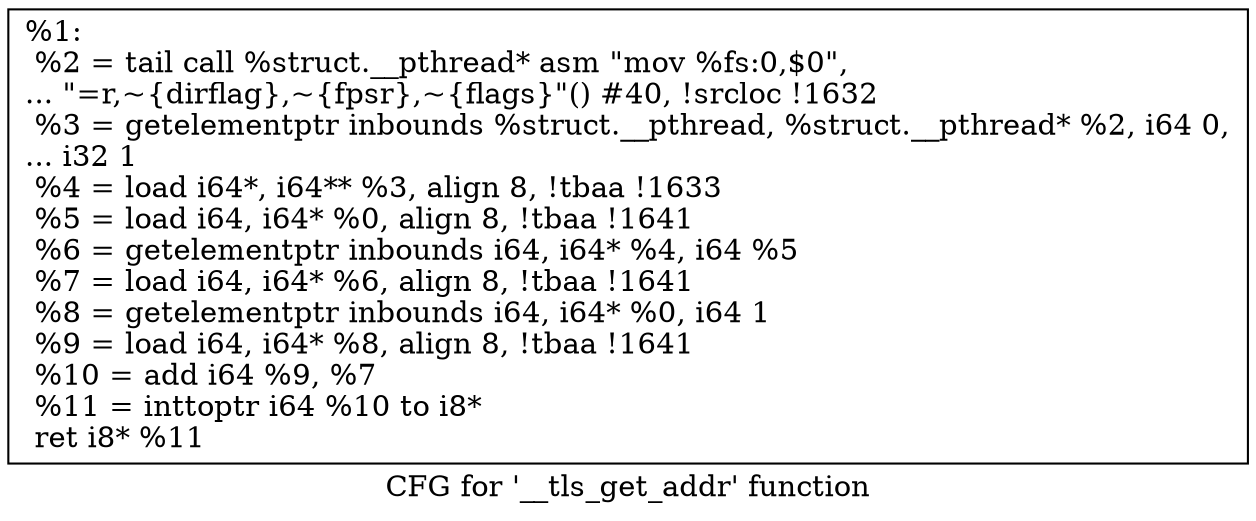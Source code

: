 digraph "CFG for '__tls_get_addr' function" {
	label="CFG for '__tls_get_addr' function";

	Node0x1b4bf70 [shape=record,label="{%1:\l  %2 = tail call %struct.__pthread* asm \"mov %fs:0,$0\",\l... \"=r,~\{dirflag\},~\{fpsr\},~\{flags\}\"() #40, !srcloc !1632\l  %3 = getelementptr inbounds %struct.__pthread, %struct.__pthread* %2, i64 0,\l... i32 1\l  %4 = load i64*, i64** %3, align 8, !tbaa !1633\l  %5 = load i64, i64* %0, align 8, !tbaa !1641\l  %6 = getelementptr inbounds i64, i64* %4, i64 %5\l  %7 = load i64, i64* %6, align 8, !tbaa !1641\l  %8 = getelementptr inbounds i64, i64* %0, i64 1\l  %9 = load i64, i64* %8, align 8, !tbaa !1641\l  %10 = add i64 %9, %7\l  %11 = inttoptr i64 %10 to i8*\l  ret i8* %11\l}"];
}
